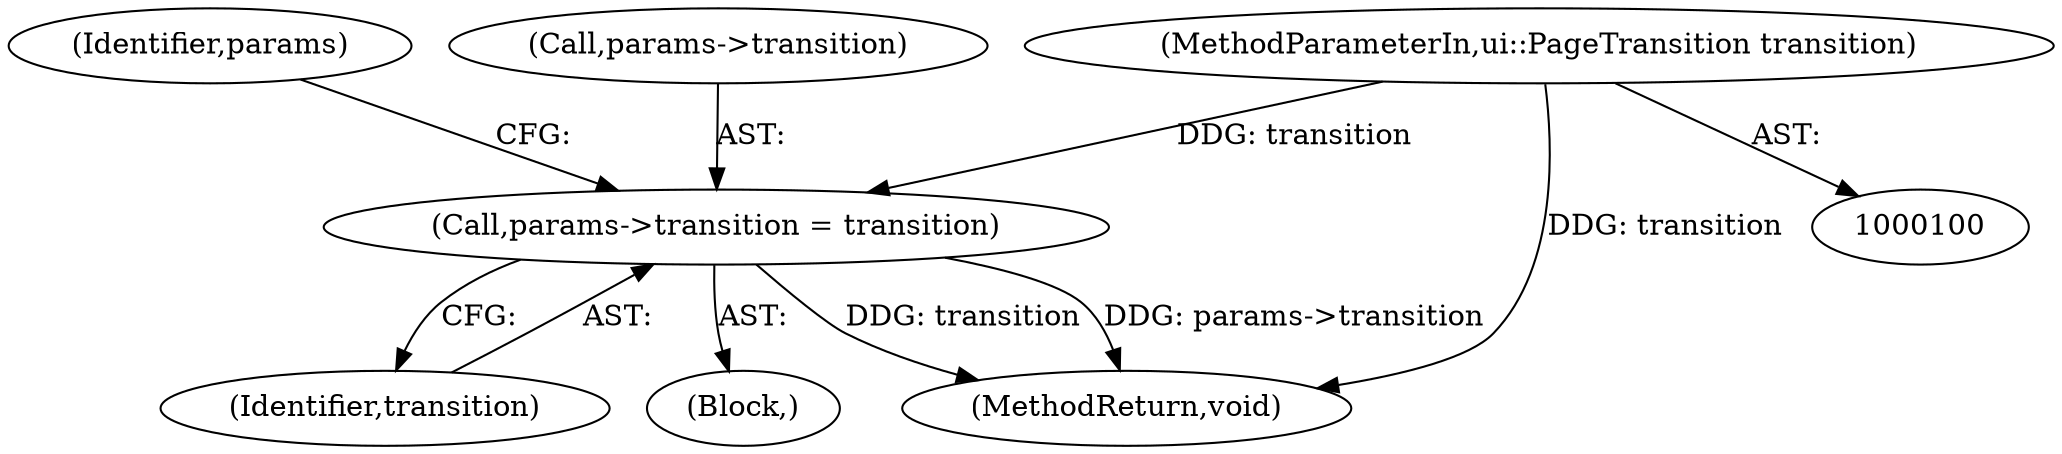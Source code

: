 digraph "0_Chrome_784f56a9c97a838448dd23f9bdc7c05fe8e639b3_1@pointer" {
"1000128" [label="(Call,params->transition = transition)"];
"1000105" [label="(MethodParameterIn,ui::PageTransition transition)"];
"1000135" [label="(Identifier,params)"];
"1000132" [label="(Identifier,transition)"];
"1000106" [label="(Block,)"];
"1000174" [label="(MethodReturn,void)"];
"1000105" [label="(MethodParameterIn,ui::PageTransition transition)"];
"1000128" [label="(Call,params->transition = transition)"];
"1000129" [label="(Call,params->transition)"];
"1000128" -> "1000106"  [label="AST: "];
"1000128" -> "1000132"  [label="CFG: "];
"1000129" -> "1000128"  [label="AST: "];
"1000132" -> "1000128"  [label="AST: "];
"1000135" -> "1000128"  [label="CFG: "];
"1000128" -> "1000174"  [label="DDG: transition"];
"1000128" -> "1000174"  [label="DDG: params->transition"];
"1000105" -> "1000128"  [label="DDG: transition"];
"1000105" -> "1000100"  [label="AST: "];
"1000105" -> "1000174"  [label="DDG: transition"];
}
